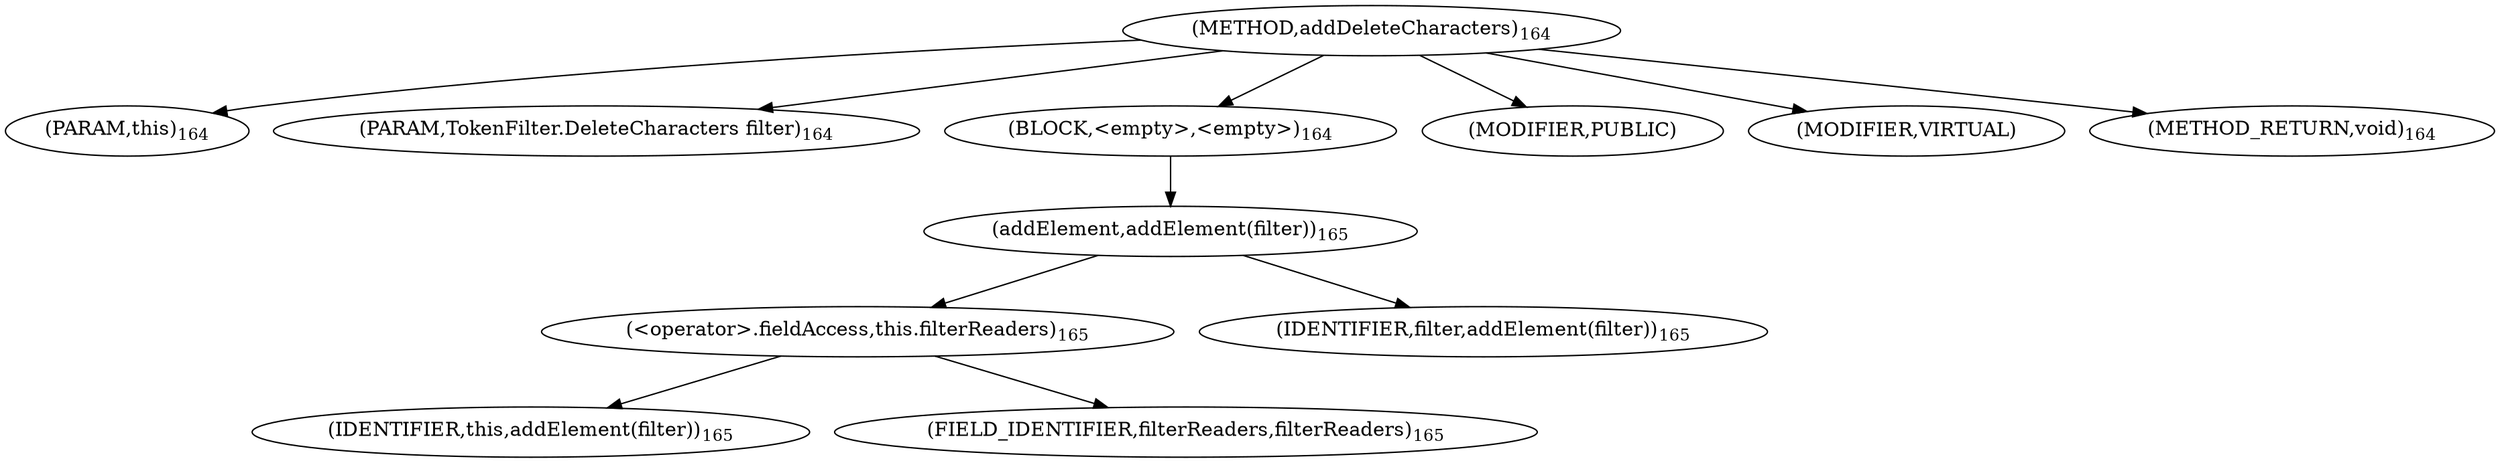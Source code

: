 digraph "addDeleteCharacters" {  
"225" [label = <(METHOD,addDeleteCharacters)<SUB>164</SUB>> ]
"226" [label = <(PARAM,this)<SUB>164</SUB>> ]
"227" [label = <(PARAM,TokenFilter.DeleteCharacters filter)<SUB>164</SUB>> ]
"228" [label = <(BLOCK,&lt;empty&gt;,&lt;empty&gt;)<SUB>164</SUB>> ]
"229" [label = <(addElement,addElement(filter))<SUB>165</SUB>> ]
"230" [label = <(&lt;operator&gt;.fieldAccess,this.filterReaders)<SUB>165</SUB>> ]
"231" [label = <(IDENTIFIER,this,addElement(filter))<SUB>165</SUB>> ]
"232" [label = <(FIELD_IDENTIFIER,filterReaders,filterReaders)<SUB>165</SUB>> ]
"233" [label = <(IDENTIFIER,filter,addElement(filter))<SUB>165</SUB>> ]
"234" [label = <(MODIFIER,PUBLIC)> ]
"235" [label = <(MODIFIER,VIRTUAL)> ]
"236" [label = <(METHOD_RETURN,void)<SUB>164</SUB>> ]
  "225" -> "226" 
  "225" -> "227" 
  "225" -> "228" 
  "225" -> "234" 
  "225" -> "235" 
  "225" -> "236" 
  "228" -> "229" 
  "229" -> "230" 
  "229" -> "233" 
  "230" -> "231" 
  "230" -> "232" 
}
